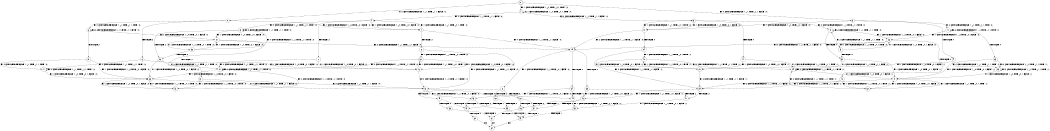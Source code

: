 digraph BCG {
size = "7, 10.5";
center = TRUE;
node [shape = circle];
0 [peripheries = 2];
0 -> 1 [label = "EX !1 !ATOMIC_EXCH_BRANCH (1, +0, TRUE, +0, 1, TRUE) !:0:"];
0 -> 2 [label = "EX !2 !ATOMIC_EXCH_BRANCH (1, +1, TRUE, +1, 1, FALSE) !:0:"];
0 -> 3 [label = "EX !0 !ATOMIC_EXCH_BRANCH (1, +1, TRUE, +1, 1, FALSE) !:0:"];
1 -> 4 [label = "EX !2 !ATOMIC_EXCH_BRANCH (1, +1, TRUE, +1, 1, FALSE) !:0:"];
1 -> 5 [label = "EX !0 !ATOMIC_EXCH_BRANCH (1, +1, TRUE, +1, 1, FALSE) !:0:"];
1 -> 1 [label = "EX !1 !ATOMIC_EXCH_BRANCH (1, +0, TRUE, +0, 1, TRUE) !:0:"];
2 -> 6 [label = "TERMINATE !2"];
2 -> 7 [label = "EX !1 !ATOMIC_EXCH_BRANCH (1, +0, TRUE, +0, 1, FALSE) !:0:"];
2 -> 8 [label = "EX !0 !ATOMIC_EXCH_BRANCH (1, +1, TRUE, +1, 1, TRUE) !:0:"];
3 -> 9 [label = "TERMINATE !0"];
3 -> 10 [label = "EX !1 !ATOMIC_EXCH_BRANCH (1, +0, TRUE, +0, 1, FALSE) !:0:"];
3 -> 11 [label = "EX !2 !ATOMIC_EXCH_BRANCH (1, +1, TRUE, +1, 1, TRUE) !:0:"];
4 -> 12 [label = "TERMINATE !2"];
4 -> 13 [label = "EX !0 !ATOMIC_EXCH_BRANCH (1, +1, TRUE, +1, 1, TRUE) !:0:"];
4 -> 7 [label = "EX !1 !ATOMIC_EXCH_BRANCH (1, +0, TRUE, +0, 1, FALSE) !:0:"];
5 -> 14 [label = "TERMINATE !0"];
5 -> 15 [label = "EX !2 !ATOMIC_EXCH_BRANCH (1, +1, TRUE, +1, 1, TRUE) !:0:"];
5 -> 10 [label = "EX !1 !ATOMIC_EXCH_BRANCH (1, +0, TRUE, +0, 1, FALSE) !:0:"];
6 -> 16 [label = "EX !1 !ATOMIC_EXCH_BRANCH (1, +0, TRUE, +0, 1, FALSE) !:0:"];
6 -> 17 [label = "EX !0 !ATOMIC_EXCH_BRANCH (1, +1, TRUE, +1, 1, TRUE) !:0:"];
7 -> 18 [label = "TERMINATE !2"];
7 -> 19 [label = "EX !0 !ATOMIC_EXCH_BRANCH (1, +1, TRUE, +1, 1, FALSE) !:0:"];
7 -> 4 [label = "EX !1 !ATOMIC_EXCH_BRANCH (1, +1, TRUE, +0, 1, TRUE) !:0:"];
8 -> 20 [label = "TERMINATE !2"];
8 -> 21 [label = "EX !1 !ATOMIC_EXCH_BRANCH (1, +0, TRUE, +0, 1, FALSE) !:0:"];
8 -> 8 [label = "EX !0 !ATOMIC_EXCH_BRANCH (1, +1, TRUE, +1, 1, TRUE) !:0:"];
9 -> 22 [label = "EX !1 !ATOMIC_EXCH_BRANCH (1, +0, TRUE, +0, 1, FALSE) !:1:"];
9 -> 23 [label = "EX !2 !ATOMIC_EXCH_BRANCH (1, +1, TRUE, +1, 1, TRUE) !:1:"];
10 -> 24 [label = "TERMINATE !0"];
10 -> 19 [label = "EX !2 !ATOMIC_EXCH_BRANCH (1, +1, TRUE, +1, 1, FALSE) !:0:"];
10 -> 5 [label = "EX !1 !ATOMIC_EXCH_BRANCH (1, +1, TRUE, +0, 1, TRUE) !:0:"];
11 -> 25 [label = "TERMINATE !0"];
11 -> 26 [label = "EX !1 !ATOMIC_EXCH_BRANCH (1, +0, TRUE, +0, 1, FALSE) !:0:"];
11 -> 11 [label = "EX !2 !ATOMIC_EXCH_BRANCH (1, +1, TRUE, +1, 1, TRUE) !:0:"];
12 -> 27 [label = "EX !0 !ATOMIC_EXCH_BRANCH (1, +1, TRUE, +1, 1, TRUE) !:0:"];
12 -> 16 [label = "EX !1 !ATOMIC_EXCH_BRANCH (1, +0, TRUE, +0, 1, FALSE) !:0:"];
13 -> 28 [label = "TERMINATE !2"];
13 -> 21 [label = "EX !1 !ATOMIC_EXCH_BRANCH (1, +0, TRUE, +0, 1, FALSE) !:0:"];
13 -> 13 [label = "EX !0 !ATOMIC_EXCH_BRANCH (1, +1, TRUE, +1, 1, TRUE) !:0:"];
14 -> 29 [label = "EX !2 !ATOMIC_EXCH_BRANCH (1, +1, TRUE, +1, 1, TRUE) !:1:"];
14 -> 22 [label = "EX !1 !ATOMIC_EXCH_BRANCH (1, +0, TRUE, +0, 1, FALSE) !:1:"];
15 -> 30 [label = "TERMINATE !0"];
15 -> 15 [label = "EX !2 !ATOMIC_EXCH_BRANCH (1, +1, TRUE, +1, 1, TRUE) !:0:"];
15 -> 26 [label = "EX !1 !ATOMIC_EXCH_BRANCH (1, +0, TRUE, +0, 1, FALSE) !:0:"];
16 -> 31 [label = "EX !0 !ATOMIC_EXCH_BRANCH (1, +1, TRUE, +1, 1, FALSE) !:0:"];
16 -> 32 [label = "EX !1 !ATOMIC_EXCH_BRANCH (1, +1, TRUE, +0, 1, TRUE) !:0:"];
17 -> 33 [label = "EX !1 !ATOMIC_EXCH_BRANCH (1, +0, TRUE, +0, 1, FALSE) !:0:"];
17 -> 17 [label = "EX !0 !ATOMIC_EXCH_BRANCH (1, +1, TRUE, +1, 1, TRUE) !:0:"];
18 -> 31 [label = "EX !0 !ATOMIC_EXCH_BRANCH (1, +1, TRUE, +1, 1, FALSE) !:0:"];
18 -> 32 [label = "EX !1 !ATOMIC_EXCH_BRANCH (1, +1, TRUE, +0, 1, TRUE) !:0:"];
19 -> 34 [label = "TERMINATE !2"];
19 -> 35 [label = "TERMINATE !0"];
19 -> 36 [label = "EX !1 !ATOMIC_EXCH_BRANCH (1, +1, TRUE, +0, 1, FALSE) !:0:"];
20 -> 33 [label = "EX !1 !ATOMIC_EXCH_BRANCH (1, +0, TRUE, +0, 1, FALSE) !:0:"];
20 -> 17 [label = "EX !0 !ATOMIC_EXCH_BRANCH (1, +1, TRUE, +1, 1, TRUE) !:0:"];
21 -> 37 [label = "TERMINATE !2"];
21 -> 38 [label = "EX !1 !ATOMIC_EXCH_BRANCH (1, +1, TRUE, +0, 1, TRUE) !:0:"];
21 -> 19 [label = "EX !0 !ATOMIC_EXCH_BRANCH (1, +1, TRUE, +1, 1, FALSE) !:0:"];
22 -> 39 [label = "EX !2 !ATOMIC_EXCH_BRANCH (1, +1, TRUE, +1, 1, FALSE) !:1:"];
22 -> 40 [label = "EX !1 !ATOMIC_EXCH_BRANCH (1, +1, TRUE, +0, 1, TRUE) !:1:"];
23 -> 41 [label = "EX !1 !ATOMIC_EXCH_BRANCH (1, +0, TRUE, +0, 1, FALSE) !:1:"];
23 -> 23 [label = "EX !2 !ATOMIC_EXCH_BRANCH (1, +1, TRUE, +1, 1, TRUE) !:1:"];
24 -> 39 [label = "EX !2 !ATOMIC_EXCH_BRANCH (1, +1, TRUE, +1, 1, FALSE) !:1:"];
24 -> 40 [label = "EX !1 !ATOMIC_EXCH_BRANCH (1, +1, TRUE, +0, 1, TRUE) !:1:"];
25 -> 41 [label = "EX !1 !ATOMIC_EXCH_BRANCH (1, +0, TRUE, +0, 1, FALSE) !:1:"];
25 -> 23 [label = "EX !2 !ATOMIC_EXCH_BRANCH (1, +1, TRUE, +1, 1, TRUE) !:1:"];
26 -> 42 [label = "TERMINATE !0"];
26 -> 19 [label = "EX !2 !ATOMIC_EXCH_BRANCH (1, +1, TRUE, +1, 1, FALSE) !:0:"];
26 -> 43 [label = "EX !1 !ATOMIC_EXCH_BRANCH (1, +1, TRUE, +0, 1, TRUE) !:0:"];
27 -> 33 [label = "EX !1 !ATOMIC_EXCH_BRANCH (1, +0, TRUE, +0, 1, FALSE) !:0:"];
27 -> 27 [label = "EX !0 !ATOMIC_EXCH_BRANCH (1, +1, TRUE, +1, 1, TRUE) !:0:"];
28 -> 33 [label = "EX !1 !ATOMIC_EXCH_BRANCH (1, +0, TRUE, +0, 1, FALSE) !:0:"];
28 -> 27 [label = "EX !0 !ATOMIC_EXCH_BRANCH (1, +1, TRUE, +1, 1, TRUE) !:0:"];
29 -> 29 [label = "EX !2 !ATOMIC_EXCH_BRANCH (1, +1, TRUE, +1, 1, TRUE) !:1:"];
29 -> 41 [label = "EX !1 !ATOMIC_EXCH_BRANCH (1, +0, TRUE, +0, 1, FALSE) !:1:"];
30 -> 29 [label = "EX !2 !ATOMIC_EXCH_BRANCH (1, +1, TRUE, +1, 1, TRUE) !:1:"];
30 -> 41 [label = "EX !1 !ATOMIC_EXCH_BRANCH (1, +0, TRUE, +0, 1, FALSE) !:1:"];
31 -> 44 [label = "TERMINATE !0"];
31 -> 45 [label = "EX !1 !ATOMIC_EXCH_BRANCH (1, +1, TRUE, +0, 1, FALSE) !:0:"];
32 -> 27 [label = "EX !0 !ATOMIC_EXCH_BRANCH (1, +1, TRUE, +1, 1, TRUE) !:0:"];
32 -> 16 [label = "EX !1 !ATOMIC_EXCH_BRANCH (1, +0, TRUE, +0, 1, FALSE) !:0:"];
33 -> 46 [label = "EX !1 !ATOMIC_EXCH_BRANCH (1, +1, TRUE, +0, 1, TRUE) !:0:"];
33 -> 31 [label = "EX !0 !ATOMIC_EXCH_BRANCH (1, +1, TRUE, +1, 1, FALSE) !:0:"];
34 -> 44 [label = "TERMINATE !0"];
34 -> 45 [label = "EX !1 !ATOMIC_EXCH_BRANCH (1, +1, TRUE, +0, 1, FALSE) !:0:"];
35 -> 47 [label = "TERMINATE !2"];
35 -> 48 [label = "EX !1 !ATOMIC_EXCH_BRANCH (1, +1, TRUE, +0, 1, FALSE) !:1:"];
36 -> 49 [label = "TERMINATE !1"];
36 -> 50 [label = "TERMINATE !2"];
36 -> 51 [label = "TERMINATE !0"];
37 -> 46 [label = "EX !1 !ATOMIC_EXCH_BRANCH (1, +1, TRUE, +0, 1, TRUE) !:0:"];
37 -> 31 [label = "EX !0 !ATOMIC_EXCH_BRANCH (1, +1, TRUE, +1, 1, FALSE) !:0:"];
38 -> 28 [label = "TERMINATE !2"];
38 -> 21 [label = "EX !1 !ATOMIC_EXCH_BRANCH (1, +0, TRUE, +0, 1, FALSE) !:0:"];
38 -> 13 [label = "EX !0 !ATOMIC_EXCH_BRANCH (1, +1, TRUE, +1, 1, TRUE) !:0:"];
39 -> 47 [label = "TERMINATE !2"];
39 -> 48 [label = "EX !1 !ATOMIC_EXCH_BRANCH (1, +1, TRUE, +0, 1, FALSE) !:1:"];
40 -> 29 [label = "EX !2 !ATOMIC_EXCH_BRANCH (1, +1, TRUE, +1, 1, TRUE) !:1:"];
40 -> 22 [label = "EX !1 !ATOMIC_EXCH_BRANCH (1, +0, TRUE, +0, 1, FALSE) !:1:"];
41 -> 39 [label = "EX !2 !ATOMIC_EXCH_BRANCH (1, +1, TRUE, +1, 1, FALSE) !:1:"];
41 -> 52 [label = "EX !1 !ATOMIC_EXCH_BRANCH (1, +1, TRUE, +0, 1, TRUE) !:1:"];
42 -> 39 [label = "EX !2 !ATOMIC_EXCH_BRANCH (1, +1, TRUE, +1, 1, FALSE) !:1:"];
42 -> 52 [label = "EX !1 !ATOMIC_EXCH_BRANCH (1, +1, TRUE, +0, 1, TRUE) !:1:"];
43 -> 30 [label = "TERMINATE !0"];
43 -> 15 [label = "EX !2 !ATOMIC_EXCH_BRANCH (1, +1, TRUE, +1, 1, TRUE) !:0:"];
43 -> 26 [label = "EX !1 !ATOMIC_EXCH_BRANCH (1, +0, TRUE, +0, 1, FALSE) !:0:"];
44 -> 53 [label = "EX !1 !ATOMIC_EXCH_BRANCH (1, +1, TRUE, +0, 1, FALSE) !:1:"];
45 -> 54 [label = "TERMINATE !1"];
45 -> 55 [label = "TERMINATE !0"];
46 -> 33 [label = "EX !1 !ATOMIC_EXCH_BRANCH (1, +0, TRUE, +0, 1, FALSE) !:0:"];
46 -> 27 [label = "EX !0 !ATOMIC_EXCH_BRANCH (1, +1, TRUE, +1, 1, TRUE) !:0:"];
47 -> 53 [label = "EX !1 !ATOMIC_EXCH_BRANCH (1, +1, TRUE, +0, 1, FALSE) !:1:"];
48 -> 56 [label = "TERMINATE !1"];
48 -> 57 [label = "TERMINATE !2"];
49 -> 54 [label = "TERMINATE !2"];
49 -> 58 [label = "TERMINATE !0"];
50 -> 54 [label = "TERMINATE !1"];
50 -> 55 [label = "TERMINATE !0"];
51 -> 56 [label = "TERMINATE !1"];
51 -> 57 [label = "TERMINATE !2"];
52 -> 29 [label = "EX !2 !ATOMIC_EXCH_BRANCH (1, +1, TRUE, +1, 1, TRUE) !:1:"];
52 -> 41 [label = "EX !1 !ATOMIC_EXCH_BRANCH (1, +0, TRUE, +0, 1, FALSE) !:1:"];
53 -> 59 [label = "TERMINATE !1"];
54 -> 60 [label = "TERMINATE !0"];
55 -> 59 [label = "TERMINATE !1"];
56 -> 61 [label = "TERMINATE !2"];
57 -> 59 [label = "TERMINATE !1"];
58 -> 61 [label = "TERMINATE !2"];
59 -> 62 [label = "exit"];
60 -> 62 [label = "exit"];
61 -> 62 [label = "exit"];
}
